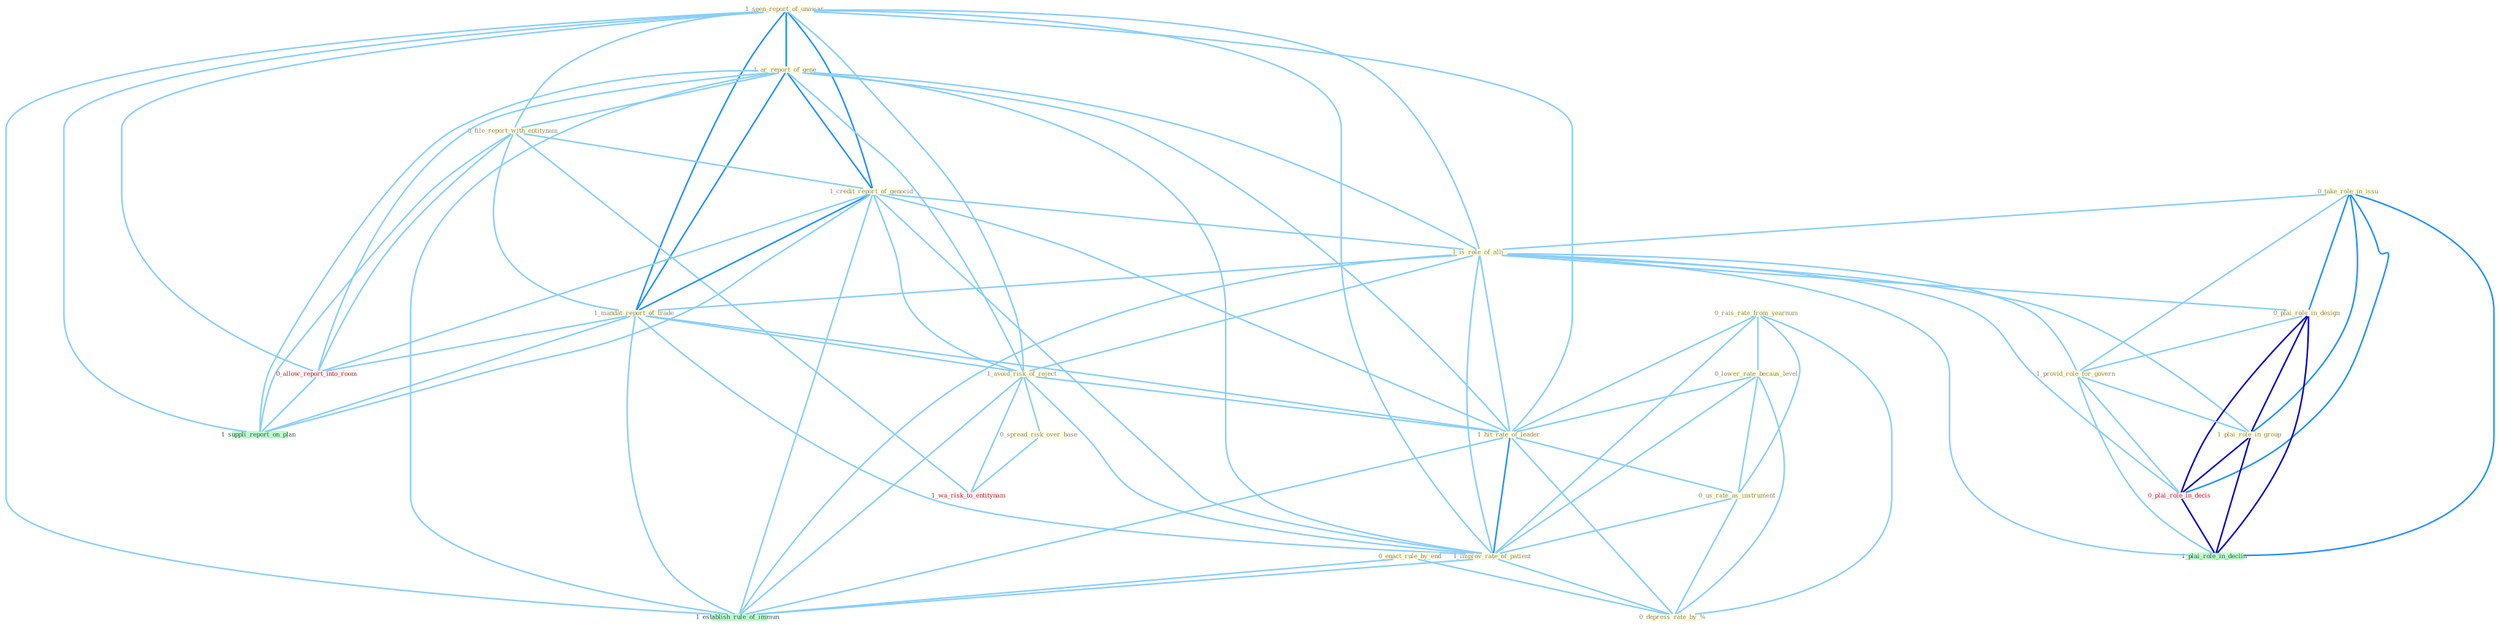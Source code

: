 Graph G{ 
    node
    [shape=polygon,style=filled,width=.5,height=.06,color="#BDFCC9",fixedsize=true,fontsize=4,
    fontcolor="#2f4f4f"];
    {node
    [color="#ffffe0", fontcolor="#8b7d6b"] "1_seen_report_of_unawar " "0_take_role_in_issu " "1_ar_report_of_gene " "0_file_report_with_entitynam " "1_credit_report_of_genocid " "1_is_role_of_alli " "0_rais_rate_from_yearnum " "1_mandat_report_of_trade " "0_plai_role_in_design " "0_lower_rate_becaus_level " "1_avoid_risk_of_reject " "1_hit_rate_of_leader " "0_us_rate_as_instrument " "0_spread_risk_over_base " "1_provid_role_for_govern " "1_improv_rate_of_patient " "1_plai_role_in_group " "0_enact_rule_by_end " "0_depress_rate_by_% "}
{node [color="#fff0f5", fontcolor="#b22222"] "1_wa_risk_to_entitynam " "0_plai_role_in_decis " "0_allow_report_into_room "}
edge [color="#B0E2FF"];

	"1_seen_report_of_unawar " -- "1_ar_report_of_gene " [w="2", color="#1e90ff" , len=0.8];
	"1_seen_report_of_unawar " -- "0_file_report_with_entitynam " [w="1", color="#87cefa" ];
	"1_seen_report_of_unawar " -- "1_credit_report_of_genocid " [w="2", color="#1e90ff" , len=0.8];
	"1_seen_report_of_unawar " -- "1_is_role_of_alli " [w="1", color="#87cefa" ];
	"1_seen_report_of_unawar " -- "1_mandat_report_of_trade " [w="2", color="#1e90ff" , len=0.8];
	"1_seen_report_of_unawar " -- "1_avoid_risk_of_reject " [w="1", color="#87cefa" ];
	"1_seen_report_of_unawar " -- "1_hit_rate_of_leader " [w="1", color="#87cefa" ];
	"1_seen_report_of_unawar " -- "1_improv_rate_of_patient " [w="1", color="#87cefa" ];
	"1_seen_report_of_unawar " -- "1_establish_rule_of_immun " [w="1", color="#87cefa" ];
	"1_seen_report_of_unawar " -- "0_allow_report_into_room " [w="1", color="#87cefa" ];
	"1_seen_report_of_unawar " -- "1_suppli_report_on_plan " [w="1", color="#87cefa" ];
	"0_take_role_in_issu " -- "1_is_role_of_alli " [w="1", color="#87cefa" ];
	"0_take_role_in_issu " -- "0_plai_role_in_design " [w="2", color="#1e90ff" , len=0.8];
	"0_take_role_in_issu " -- "1_provid_role_for_govern " [w="1", color="#87cefa" ];
	"0_take_role_in_issu " -- "1_plai_role_in_group " [w="2", color="#1e90ff" , len=0.8];
	"0_take_role_in_issu " -- "0_plai_role_in_decis " [w="2", color="#1e90ff" , len=0.8];
	"0_take_role_in_issu " -- "1_plai_role_in_declin " [w="2", color="#1e90ff" , len=0.8];
	"1_ar_report_of_gene " -- "0_file_report_with_entitynam " [w="1", color="#87cefa" ];
	"1_ar_report_of_gene " -- "1_credit_report_of_genocid " [w="2", color="#1e90ff" , len=0.8];
	"1_ar_report_of_gene " -- "1_is_role_of_alli " [w="1", color="#87cefa" ];
	"1_ar_report_of_gene " -- "1_mandat_report_of_trade " [w="2", color="#1e90ff" , len=0.8];
	"1_ar_report_of_gene " -- "1_avoid_risk_of_reject " [w="1", color="#87cefa" ];
	"1_ar_report_of_gene " -- "1_hit_rate_of_leader " [w="1", color="#87cefa" ];
	"1_ar_report_of_gene " -- "1_improv_rate_of_patient " [w="1", color="#87cefa" ];
	"1_ar_report_of_gene " -- "1_establish_rule_of_immun " [w="1", color="#87cefa" ];
	"1_ar_report_of_gene " -- "0_allow_report_into_room " [w="1", color="#87cefa" ];
	"1_ar_report_of_gene " -- "1_suppli_report_on_plan " [w="1", color="#87cefa" ];
	"0_file_report_with_entitynam " -- "1_credit_report_of_genocid " [w="1", color="#87cefa" ];
	"0_file_report_with_entitynam " -- "1_mandat_report_of_trade " [w="1", color="#87cefa" ];
	"0_file_report_with_entitynam " -- "1_wa_risk_to_entitynam " [w="1", color="#87cefa" ];
	"0_file_report_with_entitynam " -- "0_allow_report_into_room " [w="1", color="#87cefa" ];
	"0_file_report_with_entitynam " -- "1_suppli_report_on_plan " [w="1", color="#87cefa" ];
	"1_credit_report_of_genocid " -- "1_is_role_of_alli " [w="1", color="#87cefa" ];
	"1_credit_report_of_genocid " -- "1_mandat_report_of_trade " [w="2", color="#1e90ff" , len=0.8];
	"1_credit_report_of_genocid " -- "1_avoid_risk_of_reject " [w="1", color="#87cefa" ];
	"1_credit_report_of_genocid " -- "1_hit_rate_of_leader " [w="1", color="#87cefa" ];
	"1_credit_report_of_genocid " -- "1_improv_rate_of_patient " [w="1", color="#87cefa" ];
	"1_credit_report_of_genocid " -- "1_establish_rule_of_immun " [w="1", color="#87cefa" ];
	"1_credit_report_of_genocid " -- "0_allow_report_into_room " [w="1", color="#87cefa" ];
	"1_credit_report_of_genocid " -- "1_suppli_report_on_plan " [w="1", color="#87cefa" ];
	"1_is_role_of_alli " -- "1_mandat_report_of_trade " [w="1", color="#87cefa" ];
	"1_is_role_of_alli " -- "0_plai_role_in_design " [w="1", color="#87cefa" ];
	"1_is_role_of_alli " -- "1_avoid_risk_of_reject " [w="1", color="#87cefa" ];
	"1_is_role_of_alli " -- "1_hit_rate_of_leader " [w="1", color="#87cefa" ];
	"1_is_role_of_alli " -- "1_provid_role_for_govern " [w="1", color="#87cefa" ];
	"1_is_role_of_alli " -- "1_improv_rate_of_patient " [w="1", color="#87cefa" ];
	"1_is_role_of_alli " -- "1_plai_role_in_group " [w="1", color="#87cefa" ];
	"1_is_role_of_alli " -- "0_plai_role_in_decis " [w="1", color="#87cefa" ];
	"1_is_role_of_alli " -- "1_establish_rule_of_immun " [w="1", color="#87cefa" ];
	"1_is_role_of_alli " -- "1_plai_role_in_declin " [w="1", color="#87cefa" ];
	"0_rais_rate_from_yearnum " -- "0_lower_rate_becaus_level " [w="1", color="#87cefa" ];
	"0_rais_rate_from_yearnum " -- "1_hit_rate_of_leader " [w="1", color="#87cefa" ];
	"0_rais_rate_from_yearnum " -- "0_us_rate_as_instrument " [w="1", color="#87cefa" ];
	"0_rais_rate_from_yearnum " -- "1_improv_rate_of_patient " [w="1", color="#87cefa" ];
	"0_rais_rate_from_yearnum " -- "0_depress_rate_by_% " [w="1", color="#87cefa" ];
	"1_mandat_report_of_trade " -- "1_avoid_risk_of_reject " [w="1", color="#87cefa" ];
	"1_mandat_report_of_trade " -- "1_hit_rate_of_leader " [w="1", color="#87cefa" ];
	"1_mandat_report_of_trade " -- "1_improv_rate_of_patient " [w="1", color="#87cefa" ];
	"1_mandat_report_of_trade " -- "1_establish_rule_of_immun " [w="1", color="#87cefa" ];
	"1_mandat_report_of_trade " -- "0_allow_report_into_room " [w="1", color="#87cefa" ];
	"1_mandat_report_of_trade " -- "1_suppli_report_on_plan " [w="1", color="#87cefa" ];
	"0_plai_role_in_design " -- "1_provid_role_for_govern " [w="1", color="#87cefa" ];
	"0_plai_role_in_design " -- "1_plai_role_in_group " [w="3", color="#0000cd" , len=0.6];
	"0_plai_role_in_design " -- "0_plai_role_in_decis " [w="3", color="#0000cd" , len=0.6];
	"0_plai_role_in_design " -- "1_plai_role_in_declin " [w="3", color="#0000cd" , len=0.6];
	"0_lower_rate_becaus_level " -- "1_hit_rate_of_leader " [w="1", color="#87cefa" ];
	"0_lower_rate_becaus_level " -- "0_us_rate_as_instrument " [w="1", color="#87cefa" ];
	"0_lower_rate_becaus_level " -- "1_improv_rate_of_patient " [w="1", color="#87cefa" ];
	"0_lower_rate_becaus_level " -- "0_depress_rate_by_% " [w="1", color="#87cefa" ];
	"1_avoid_risk_of_reject " -- "1_hit_rate_of_leader " [w="1", color="#87cefa" ];
	"1_avoid_risk_of_reject " -- "0_spread_risk_over_base " [w="1", color="#87cefa" ];
	"1_avoid_risk_of_reject " -- "1_improv_rate_of_patient " [w="1", color="#87cefa" ];
	"1_avoid_risk_of_reject " -- "1_wa_risk_to_entitynam " [w="1", color="#87cefa" ];
	"1_avoid_risk_of_reject " -- "1_establish_rule_of_immun " [w="1", color="#87cefa" ];
	"1_hit_rate_of_leader " -- "0_us_rate_as_instrument " [w="1", color="#87cefa" ];
	"1_hit_rate_of_leader " -- "1_improv_rate_of_patient " [w="2", color="#1e90ff" , len=0.8];
	"1_hit_rate_of_leader " -- "0_depress_rate_by_% " [w="1", color="#87cefa" ];
	"1_hit_rate_of_leader " -- "1_establish_rule_of_immun " [w="1", color="#87cefa" ];
	"0_us_rate_as_instrument " -- "1_improv_rate_of_patient " [w="1", color="#87cefa" ];
	"0_us_rate_as_instrument " -- "0_depress_rate_by_% " [w="1", color="#87cefa" ];
	"0_spread_risk_over_base " -- "1_wa_risk_to_entitynam " [w="1", color="#87cefa" ];
	"1_provid_role_for_govern " -- "1_plai_role_in_group " [w="1", color="#87cefa" ];
	"1_provid_role_for_govern " -- "0_plai_role_in_decis " [w="1", color="#87cefa" ];
	"1_provid_role_for_govern " -- "1_plai_role_in_declin " [w="1", color="#87cefa" ];
	"1_improv_rate_of_patient " -- "0_depress_rate_by_% " [w="1", color="#87cefa" ];
	"1_improv_rate_of_patient " -- "1_establish_rule_of_immun " [w="1", color="#87cefa" ];
	"1_plai_role_in_group " -- "0_plai_role_in_decis " [w="3", color="#0000cd" , len=0.6];
	"1_plai_role_in_group " -- "1_plai_role_in_declin " [w="3", color="#0000cd" , len=0.6];
	"0_enact_rule_by_end " -- "0_depress_rate_by_% " [w="1", color="#87cefa" ];
	"0_enact_rule_by_end " -- "1_establish_rule_of_immun " [w="1", color="#87cefa" ];
	"0_plai_role_in_decis " -- "1_plai_role_in_declin " [w="3", color="#0000cd" , len=0.6];
	"0_allow_report_into_room " -- "1_suppli_report_on_plan " [w="1", color="#87cefa" ];
}